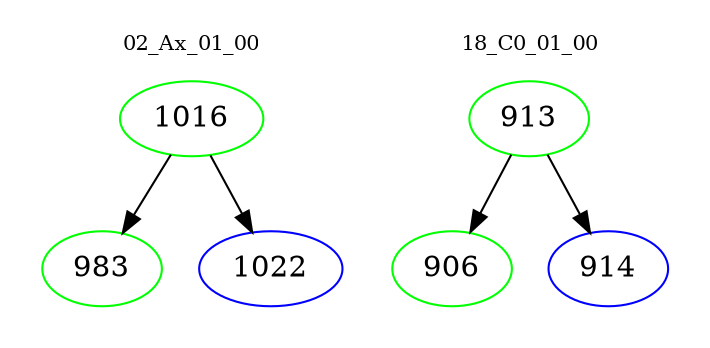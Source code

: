 digraph{
subgraph cluster_0 {
color = white
label = "02_Ax_01_00";
fontsize=10;
T0_1016 [label="1016", color="green"]
T0_1016 -> T0_983 [color="black"]
T0_983 [label="983", color="green"]
T0_1016 -> T0_1022 [color="black"]
T0_1022 [label="1022", color="blue"]
}
subgraph cluster_1 {
color = white
label = "18_C0_01_00";
fontsize=10;
T1_913 [label="913", color="green"]
T1_913 -> T1_906 [color="black"]
T1_906 [label="906", color="green"]
T1_913 -> T1_914 [color="black"]
T1_914 [label="914", color="blue"]
}
}

